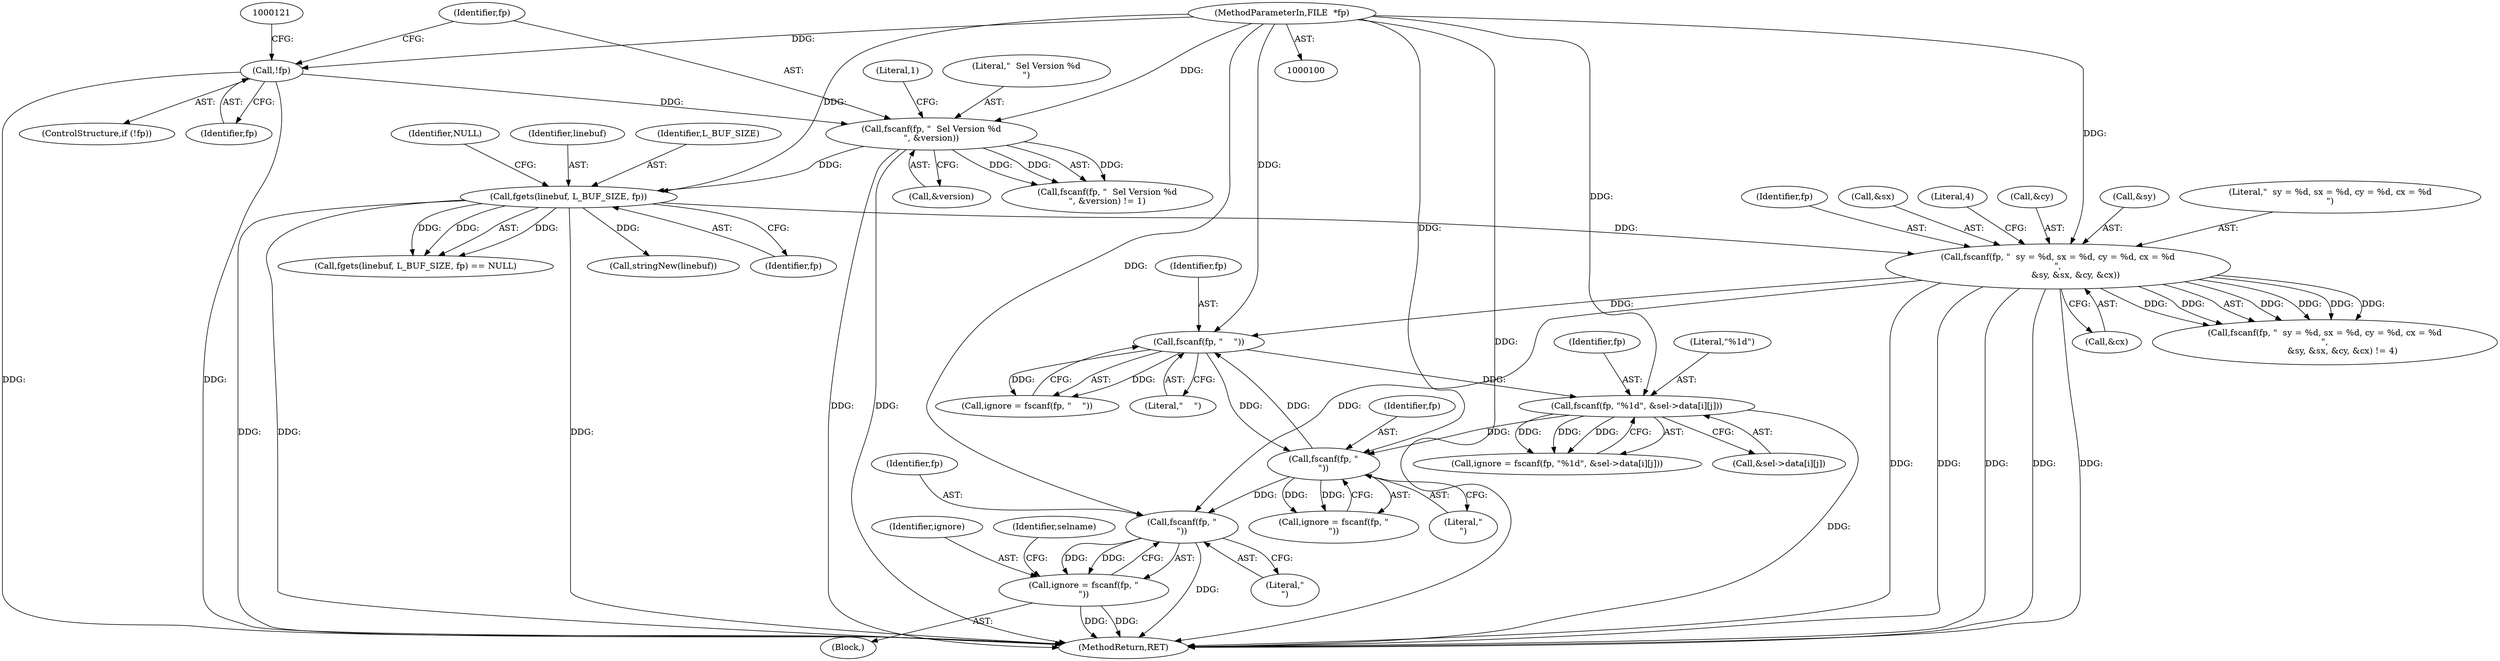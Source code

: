 digraph "0_leptonica_ee301cb2029db8a6289c5295daa42bba7715e99a_6@API" {
"1000265" [label="(Call,fscanf(fp, \"\n\"))"];
"1000176" [label="(Call,fscanf(fp, \"  sy = %d, sx = %d, cy = %d, cx = %d\n\",\n             &sy, &sx, &cy, &cx))"];
"1000154" [label="(Call,fgets(linebuf, L_BUF_SIZE, fp))"];
"1000128" [label="(Call,fscanf(fp, \"  Sel Version %d\n\", &version))"];
"1000117" [label="(Call,!fp)"];
"1000101" [label="(MethodParameterIn,FILE  *fp)"];
"1000260" [label="(Call,fscanf(fp, \"\n\"))"];
"1000247" [label="(Call,fscanf(fp, \"%1d\", &sel->data[i][j]))"];
"1000233" [label="(Call,fscanf(fp, \"    \"))"];
"1000263" [label="(Call,ignore = fscanf(fp, \"\n\"))"];
"1000157" [label="(Identifier,fp)"];
"1000266" [label="(Identifier,fp)"];
"1000263" [label="(Call,ignore = fscanf(fp, \"\n\"))"];
"1000179" [label="(Call,&sy)"];
"1000260" [label="(Call,fscanf(fp, \"\n\"))"];
"1000117" [label="(Call,!fp)"];
"1000133" [label="(Literal,1)"];
"1000245" [label="(Call,ignore = fscanf(fp, \"%1d\", &sel->data[i][j]))"];
"1000116" [label="(ControlStructure,if (!fp))"];
"1000178" [label="(Literal,\"  sy = %d, sx = %d, cy = %d, cx = %d\n\")"];
"1000262" [label="(Literal,\"\n\")"];
"1000272" [label="(MethodReturn,RET)"];
"1000248" [label="(Identifier,fp)"];
"1000101" [label="(MethodParameterIn,FILE  *fp)"];
"1000177" [label="(Identifier,fp)"];
"1000181" [label="(Call,&sx)"];
"1000127" [label="(Call,fscanf(fp, \"  Sel Version %d\n\", &version) != 1)"];
"1000261" [label="(Identifier,fp)"];
"1000234" [label="(Identifier,fp)"];
"1000235" [label="(Literal,\"    \")"];
"1000187" [label="(Literal,4)"];
"1000247" [label="(Call,fscanf(fp, \"%1d\", &sel->data[i][j]))"];
"1000131" [label="(Call,&version)"];
"1000231" [label="(Call,ignore = fscanf(fp, \"    \"))"];
"1000156" [label="(Identifier,L_BUF_SIZE)"];
"1000185" [label="(Call,&cx)"];
"1000175" [label="(Call,fscanf(fp, \"  sy = %d, sx = %d, cy = %d, cx = %d\n\",\n             &sy, &sx, &cy, &cx) != 4)"];
"1000128" [label="(Call,fscanf(fp, \"  Sel Version %d\n\", &version))"];
"1000176" [label="(Call,fscanf(fp, \"  sy = %d, sx = %d, cy = %d, cx = %d\n\",\n             &sy, &sx, &cy, &cx))"];
"1000118" [label="(Identifier,fp)"];
"1000264" [label="(Identifier,ignore)"];
"1000158" [label="(Identifier,NULL)"];
"1000153" [label="(Call,fgets(linebuf, L_BUF_SIZE, fp) == NULL)"];
"1000168" [label="(Call,stringNew(linebuf))"];
"1000129" [label="(Identifier,fp)"];
"1000183" [label="(Call,&cy)"];
"1000155" [label="(Identifier,linebuf)"];
"1000250" [label="(Call,&sel->data[i][j])"];
"1000249" [label="(Literal,\"%1d\")"];
"1000267" [label="(Literal,\"\n\")"];
"1000269" [label="(Identifier,selname)"];
"1000265" [label="(Call,fscanf(fp, \"\n\"))"];
"1000154" [label="(Call,fgets(linebuf, L_BUF_SIZE, fp))"];
"1000130" [label="(Literal,\"  Sel Version %d\n\")"];
"1000233" [label="(Call,fscanf(fp, \"    \"))"];
"1000102" [label="(Block,)"];
"1000258" [label="(Call,ignore = fscanf(fp, \"\n\"))"];
"1000265" -> "1000263"  [label="AST: "];
"1000265" -> "1000267"  [label="CFG: "];
"1000266" -> "1000265"  [label="AST: "];
"1000267" -> "1000265"  [label="AST: "];
"1000263" -> "1000265"  [label="CFG: "];
"1000265" -> "1000272"  [label="DDG: "];
"1000265" -> "1000263"  [label="DDG: "];
"1000265" -> "1000263"  [label="DDG: "];
"1000176" -> "1000265"  [label="DDG: "];
"1000260" -> "1000265"  [label="DDG: "];
"1000101" -> "1000265"  [label="DDG: "];
"1000176" -> "1000175"  [label="AST: "];
"1000176" -> "1000185"  [label="CFG: "];
"1000177" -> "1000176"  [label="AST: "];
"1000178" -> "1000176"  [label="AST: "];
"1000179" -> "1000176"  [label="AST: "];
"1000181" -> "1000176"  [label="AST: "];
"1000183" -> "1000176"  [label="AST: "];
"1000185" -> "1000176"  [label="AST: "];
"1000187" -> "1000176"  [label="CFG: "];
"1000176" -> "1000272"  [label="DDG: "];
"1000176" -> "1000272"  [label="DDG: "];
"1000176" -> "1000272"  [label="DDG: "];
"1000176" -> "1000272"  [label="DDG: "];
"1000176" -> "1000272"  [label="DDG: "];
"1000176" -> "1000175"  [label="DDG: "];
"1000176" -> "1000175"  [label="DDG: "];
"1000176" -> "1000175"  [label="DDG: "];
"1000176" -> "1000175"  [label="DDG: "];
"1000176" -> "1000175"  [label="DDG: "];
"1000176" -> "1000175"  [label="DDG: "];
"1000154" -> "1000176"  [label="DDG: "];
"1000101" -> "1000176"  [label="DDG: "];
"1000176" -> "1000233"  [label="DDG: "];
"1000154" -> "1000153"  [label="AST: "];
"1000154" -> "1000157"  [label="CFG: "];
"1000155" -> "1000154"  [label="AST: "];
"1000156" -> "1000154"  [label="AST: "];
"1000157" -> "1000154"  [label="AST: "];
"1000158" -> "1000154"  [label="CFG: "];
"1000154" -> "1000272"  [label="DDG: "];
"1000154" -> "1000272"  [label="DDG: "];
"1000154" -> "1000272"  [label="DDG: "];
"1000154" -> "1000153"  [label="DDG: "];
"1000154" -> "1000153"  [label="DDG: "];
"1000154" -> "1000153"  [label="DDG: "];
"1000128" -> "1000154"  [label="DDG: "];
"1000101" -> "1000154"  [label="DDG: "];
"1000154" -> "1000168"  [label="DDG: "];
"1000128" -> "1000127"  [label="AST: "];
"1000128" -> "1000131"  [label="CFG: "];
"1000129" -> "1000128"  [label="AST: "];
"1000130" -> "1000128"  [label="AST: "];
"1000131" -> "1000128"  [label="AST: "];
"1000133" -> "1000128"  [label="CFG: "];
"1000128" -> "1000272"  [label="DDG: "];
"1000128" -> "1000272"  [label="DDG: "];
"1000128" -> "1000127"  [label="DDG: "];
"1000128" -> "1000127"  [label="DDG: "];
"1000128" -> "1000127"  [label="DDG: "];
"1000117" -> "1000128"  [label="DDG: "];
"1000101" -> "1000128"  [label="DDG: "];
"1000117" -> "1000116"  [label="AST: "];
"1000117" -> "1000118"  [label="CFG: "];
"1000118" -> "1000117"  [label="AST: "];
"1000121" -> "1000117"  [label="CFG: "];
"1000129" -> "1000117"  [label="CFG: "];
"1000117" -> "1000272"  [label="DDG: "];
"1000117" -> "1000272"  [label="DDG: "];
"1000101" -> "1000117"  [label="DDG: "];
"1000101" -> "1000100"  [label="AST: "];
"1000101" -> "1000272"  [label="DDG: "];
"1000101" -> "1000233"  [label="DDG: "];
"1000101" -> "1000247"  [label="DDG: "];
"1000101" -> "1000260"  [label="DDG: "];
"1000260" -> "1000258"  [label="AST: "];
"1000260" -> "1000262"  [label="CFG: "];
"1000261" -> "1000260"  [label="AST: "];
"1000262" -> "1000260"  [label="AST: "];
"1000258" -> "1000260"  [label="CFG: "];
"1000260" -> "1000233"  [label="DDG: "];
"1000260" -> "1000258"  [label="DDG: "];
"1000260" -> "1000258"  [label="DDG: "];
"1000247" -> "1000260"  [label="DDG: "];
"1000233" -> "1000260"  [label="DDG: "];
"1000247" -> "1000245"  [label="AST: "];
"1000247" -> "1000250"  [label="CFG: "];
"1000248" -> "1000247"  [label="AST: "];
"1000249" -> "1000247"  [label="AST: "];
"1000250" -> "1000247"  [label="AST: "];
"1000245" -> "1000247"  [label="CFG: "];
"1000247" -> "1000272"  [label="DDG: "];
"1000247" -> "1000245"  [label="DDG: "];
"1000247" -> "1000245"  [label="DDG: "];
"1000247" -> "1000245"  [label="DDG: "];
"1000233" -> "1000247"  [label="DDG: "];
"1000233" -> "1000231"  [label="AST: "];
"1000233" -> "1000235"  [label="CFG: "];
"1000234" -> "1000233"  [label="AST: "];
"1000235" -> "1000233"  [label="AST: "];
"1000231" -> "1000233"  [label="CFG: "];
"1000233" -> "1000231"  [label="DDG: "];
"1000233" -> "1000231"  [label="DDG: "];
"1000263" -> "1000102"  [label="AST: "];
"1000264" -> "1000263"  [label="AST: "];
"1000269" -> "1000263"  [label="CFG: "];
"1000263" -> "1000272"  [label="DDG: "];
"1000263" -> "1000272"  [label="DDG: "];
}
